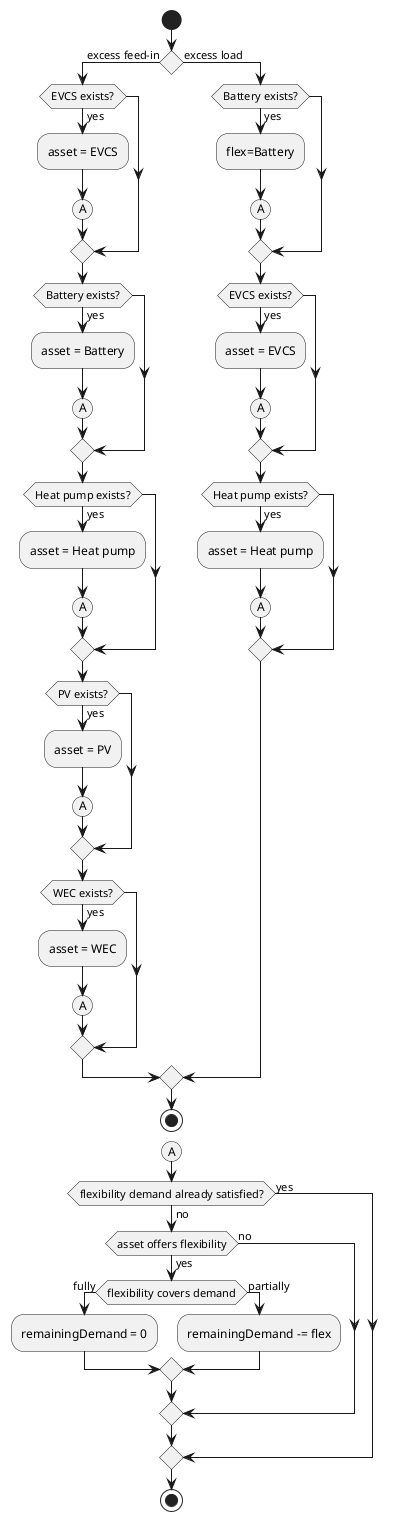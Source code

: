 @startuml
'https://plantuml.com/activity-diagram-beta

start

if () then (excess feed-in)
  if (EVCS exists?) then (yes)
    :asset = EVCS;
    (A)
  endif
  if (Battery exists?) then (yes)
    :asset = Battery;
    (A)
  endif
  if (Heat pump exists?) then (yes)
    :asset = Heat pump;
    (A)
  endif
  if (PV exists?) then (yes)
    :asset = PV;
    (A)
  endif
  if (WEC exists?) then (yes)
    :asset = WEC;
    (A)
  endif
else (excess load)
  if (Battery exists?) then (yes)
    :flex=Battery;
    (A)
  endif
  if (EVCS exists?) then (yes)
    :asset = EVCS;
    (A)
  endif
  if (Heat pump exists?) then (yes)
    :asset = Heat pump;
    (A)
  endif
endif

stop

(A)
if (flexibility demand already satisfied?) then (no)
  if (asset offers flexibility) then (yes)
    if (flexibility covers demand) then (fully)
      :remainingDemand = 0;
    else (partially)
      :remainingDemand -= flex;
    endif
  else (no)
  endif
else (yes)
endif

stop

@enduml
